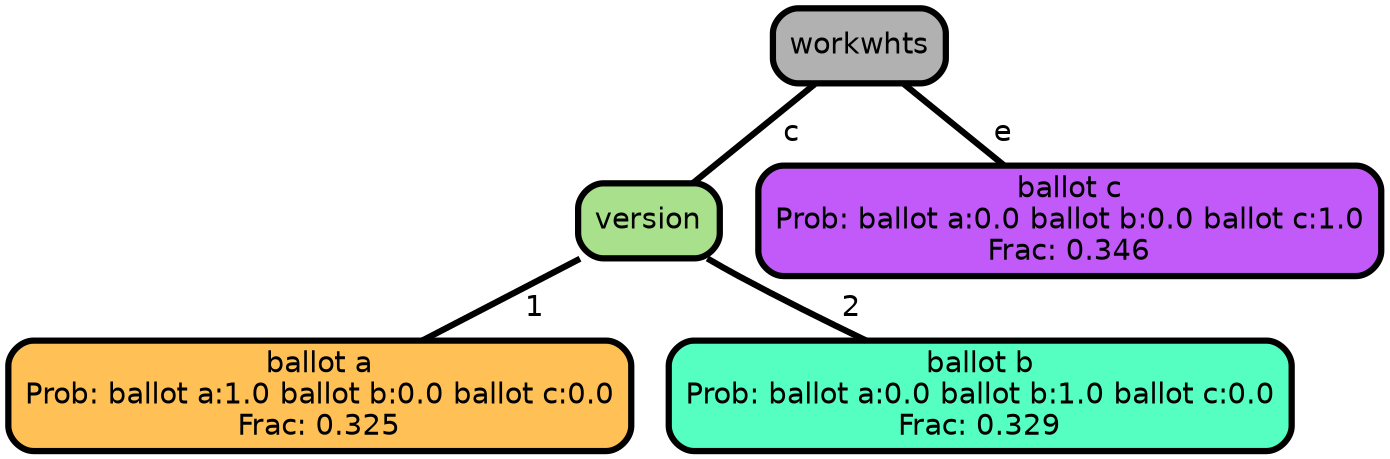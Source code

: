 graph Tree {
node [shape=box, style="filled, rounded",color="black",penwidth="3",fontcolor="black",                 fontname=helvetica] ;
graph [ranksep="0 equally", splines=straight,                 bgcolor=transparent, dpi=200] ;
edge [fontname=helvetica, color=black] ;
0 [label="ballot a
Prob: ballot a:1.0 ballot b:0.0 ballot c:0.0
Frac: 0.325", fillcolor="#ffc155"] ;
1 [label="version", fillcolor="#a9e08b"] ;
2 [label="ballot b
Prob: ballot a:0.0 ballot b:1.0 ballot c:0.0
Frac: 0.329", fillcolor="#55ffc1"] ;
3 [label="workwhts", fillcolor="#b1b1b1"] ;
4 [label="ballot c
Prob: ballot a:0.0 ballot b:0.0 ballot c:1.0
Frac: 0.346", fillcolor="#c15af9"] ;
1 -- 0 [label=" 1",penwidth=3] ;
1 -- 2 [label=" 2",penwidth=3] ;
3 -- 1 [label=" c",penwidth=3] ;
3 -- 4 [label=" e",penwidth=3] ;
{rank = same;}}